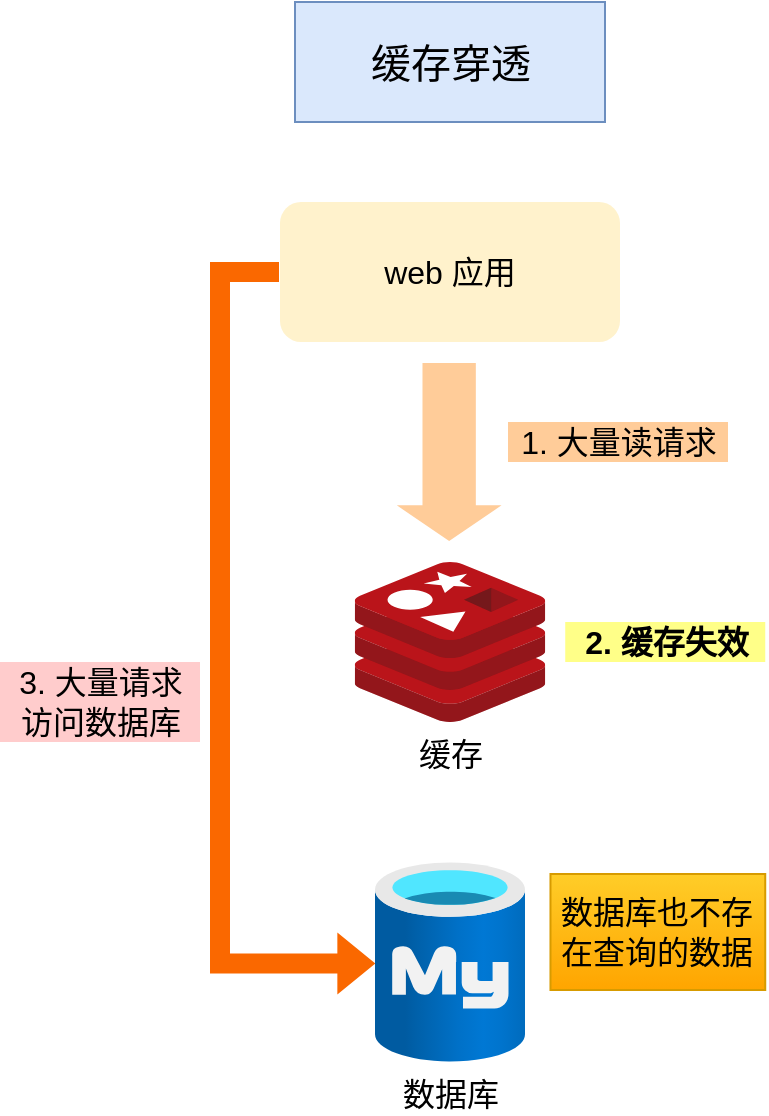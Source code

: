 <mxfile version="14.4.9" type="github">
  <diagram id="ws31bCk0zRa7nqBgCJt5" name="第 1 页">
    <mxGraphModel dx="937" dy="541" grid="1" gridSize="10" guides="1" tooltips="1" connect="1" arrows="1" fold="1" page="1" pageScale="1" pageWidth="827" pageHeight="1169" math="0" shadow="0">
      <root>
        <mxCell id="0" />
        <mxCell id="1" parent="0" />
        <mxCell id="1Ltea7nY2vy64V5khd9F-2" style="edgeStyle=orthogonalEdgeStyle;shape=flexArrow;rounded=0;orthogonalLoop=1;jettySize=auto;html=1;entryX=0.009;entryY=0.507;entryDx=0;entryDy=0;entryPerimeter=0;labelBackgroundColor=none;fontSize=16;labelBorderColor=#FF00FF;fillColor=#fa6800;strokeColor=none;" edge="1" parent="1" source="1Ltea7nY2vy64V5khd9F-3" target="1Ltea7nY2vy64V5khd9F-5">
          <mxGeometry relative="1" as="geometry">
            <Array as="points">
              <mxPoint x="270" y="255" />
              <mxPoint x="270" y="601" />
            </Array>
          </mxGeometry>
        </mxCell>
        <mxCell id="1Ltea7nY2vy64V5khd9F-3" value="web 应用" style="rounded=1;whiteSpace=wrap;html=1;fontSize=16;fillColor=#fff2cc;strokeColor=none;" vertex="1" parent="1">
          <mxGeometry x="300" y="220" width="170" height="70" as="geometry" />
        </mxCell>
        <mxCell id="1Ltea7nY2vy64V5khd9F-4" value="缓存" style="aspect=fixed;html=1;points=[];align=center;image;fontSize=16;image=img/lib/mscae/Cache_Redis_Product.svg;" vertex="1" parent="1">
          <mxGeometry x="337.38" y="400" width="95.24" height="80" as="geometry" />
        </mxCell>
        <mxCell id="1Ltea7nY2vy64V5khd9F-5" value="数据库" style="aspect=fixed;html=1;points=[];align=center;image;fontSize=16;image=img/lib/azure2/databases/Azure_Database_MySQL_Server.svg;" vertex="1" parent="1">
          <mxGeometry x="347.5" y="550" width="75" height="100" as="geometry" />
        </mxCell>
        <mxCell id="1Ltea7nY2vy64V5khd9F-6" value="" style="shape=flexArrow;endArrow=classic;html=1;fontSize=16;endWidth=24.706;endSize=5.608;width=26.667;fillColor=#ffcc99;strokeColor=none;" edge="1" parent="1">
          <mxGeometry width="50" height="50" relative="1" as="geometry">
            <mxPoint x="384.58" y="300" as="sourcePoint" />
            <mxPoint x="384.58" y="390" as="targetPoint" />
          </mxGeometry>
        </mxCell>
        <mxCell id="1Ltea7nY2vy64V5khd9F-7" value="1. 大量读请求" style="text;html=1;align=center;verticalAlign=middle;resizable=0;points=[];autosize=1;fontSize=16;fillColor=#ffcc99;" vertex="1" parent="1">
          <mxGeometry x="414" y="330" width="110" height="20" as="geometry" />
        </mxCell>
        <mxCell id="1Ltea7nY2vy64V5khd9F-8" value="2. 缓存失效" style="text;html=1;align=center;verticalAlign=middle;resizable=0;points=[];autosize=1;fontSize=16;fillColor=#ffff88;fontStyle=1" vertex="1" parent="1">
          <mxGeometry x="442.62" y="430" width="100" height="20" as="geometry" />
        </mxCell>
        <mxCell id="1Ltea7nY2vy64V5khd9F-9" value="3. 大量请求&lt;br&gt;访问数据库" style="text;html=1;align=center;verticalAlign=middle;resizable=0;points=[];autosize=1;fontSize=16;fillColor=#ffcccc;" vertex="1" parent="1">
          <mxGeometry x="160" y="450" width="100" height="40" as="geometry" />
        </mxCell>
        <mxCell id="1Ltea7nY2vy64V5khd9F-10" value="&lt;span&gt;数据库也不存在查询的数据&lt;/span&gt;" style="shape=callout;whiteSpace=wrap;html=1;perimeter=calloutPerimeter;fontSize=16;size=0;position=0.23;position2=0.23;gradientColor=#ffa500;fillColor=#ffcd28;strokeColor=#d79b00;" vertex="1" parent="1">
          <mxGeometry x="435.24" y="556" width="107.38" height="58" as="geometry" />
        </mxCell>
        <mxCell id="1Ltea7nY2vy64V5khd9F-11" value="&lt;span style=&quot;font-size: 20px&quot;&gt;缓存穿透&lt;/span&gt;" style="rounded=0;whiteSpace=wrap;html=1;fillColor=#dae8fc;strokeColor=#6c8ebf;" vertex="1" parent="1">
          <mxGeometry x="307.5" y="120" width="155" height="60" as="geometry" />
        </mxCell>
      </root>
    </mxGraphModel>
  </diagram>
</mxfile>
